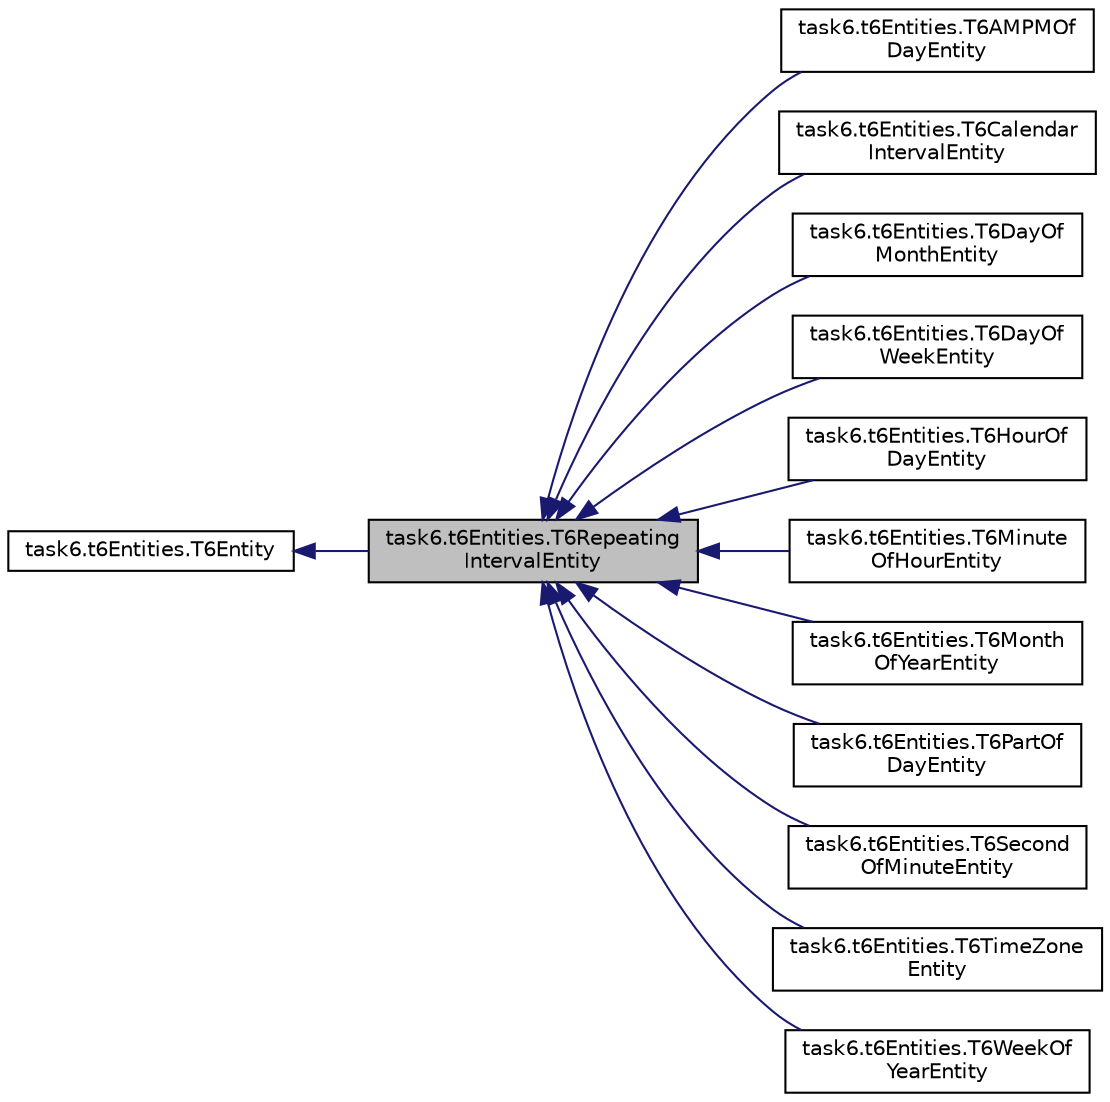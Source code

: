 digraph "task6.t6Entities.T6RepeatingIntervalEntity"
{
  edge [fontname="Helvetica",fontsize="10",labelfontname="Helvetica",labelfontsize="10"];
  node [fontname="Helvetica",fontsize="10",shape=record];
  rankdir="LR";
  Node0 [label="task6.t6Entities.T6Repeating\lIntervalEntity",height=0.2,width=0.4,color="black", fillcolor="grey75", style="filled", fontcolor="black"];
  Node1 -> Node0 [dir="back",color="midnightblue",fontsize="10",style="solid",fontname="Helvetica"];
  Node1 [label="task6.t6Entities.T6Entity",height=0.2,width=0.4,color="black", fillcolor="white", style="filled",URL="$classtask6_1_1t6_entities_1_1_t6_entity.html",tooltip="Class definitions for all TimeNorm entities - Intervals, Periods, Repeating-Intervals, and Operators. "];
  Node0 -> Node2 [dir="back",color="midnightblue",fontsize="10",style="solid",fontname="Helvetica"];
  Node2 [label="task6.t6Entities.T6AMPMOf\lDayEntity",height=0.2,width=0.4,color="black", fillcolor="white", style="filled",URL="$classtask6_1_1t6_entities_1_1_t6_a_m_p_m_of_day_entity.html"];
  Node0 -> Node3 [dir="back",color="midnightblue",fontsize="10",style="solid",fontname="Helvetica"];
  Node3 [label="task6.t6Entities.T6Calendar\lIntervalEntity",height=0.2,width=0.4,color="black", fillcolor="white", style="filled",URL="$classtask6_1_1t6_entities_1_1_t6_calendar_interval_entity.html",tooltip="Specifies a number of {days, weeks, months, etc}. "];
  Node0 -> Node4 [dir="back",color="midnightblue",fontsize="10",style="solid",fontname="Helvetica"];
  Node4 [label="task6.t6Entities.T6DayOf\lMonthEntity",height=0.2,width=0.4,color="black", fillcolor="white", style="filled",URL="$classtask6_1_1t6_entities_1_1_t6_day_of_month_entity.html"];
  Node0 -> Node5 [dir="back",color="midnightblue",fontsize="10",style="solid",fontname="Helvetica"];
  Node5 [label="task6.t6Entities.T6DayOf\lWeekEntity",height=0.2,width=0.4,color="black", fillcolor="white", style="filled",URL="$classtask6_1_1t6_entities_1_1_t6_day_of_week_entity.html"];
  Node0 -> Node6 [dir="back",color="midnightblue",fontsize="10",style="solid",fontname="Helvetica"];
  Node6 [label="task6.t6Entities.T6HourOf\lDayEntity",height=0.2,width=0.4,color="black", fillcolor="white", style="filled",URL="$classtask6_1_1t6_entities_1_1_t6_hour_of_day_entity.html"];
  Node0 -> Node7 [dir="back",color="midnightblue",fontsize="10",style="solid",fontname="Helvetica"];
  Node7 [label="task6.t6Entities.T6Minute\lOfHourEntity",height=0.2,width=0.4,color="black", fillcolor="white", style="filled",URL="$classtask6_1_1t6_entities_1_1_t6_minute_of_hour_entity.html"];
  Node0 -> Node8 [dir="back",color="midnightblue",fontsize="10",style="solid",fontname="Helvetica"];
  Node8 [label="task6.t6Entities.T6Month\lOfYearEntity",height=0.2,width=0.4,color="black", fillcolor="white", style="filled",URL="$classtask6_1_1t6_entities_1_1_t6_month_of_year_entity.html"];
  Node0 -> Node9 [dir="back",color="midnightblue",fontsize="10",style="solid",fontname="Helvetica"];
  Node9 [label="task6.t6Entities.T6PartOf\lDayEntity",height=0.2,width=0.4,color="black", fillcolor="white", style="filled",URL="$classtask6_1_1t6_entities_1_1_t6_part_of_day_entity.html"];
  Node0 -> Node10 [dir="back",color="midnightblue",fontsize="10",style="solid",fontname="Helvetica"];
  Node10 [label="task6.t6Entities.T6Second\lOfMinuteEntity",height=0.2,width=0.4,color="black", fillcolor="white", style="filled",URL="$classtask6_1_1t6_entities_1_1_t6_second_of_minute_entity.html"];
  Node0 -> Node11 [dir="back",color="midnightblue",fontsize="10",style="solid",fontname="Helvetica"];
  Node11 [label="task6.t6Entities.T6TimeZone\lEntity",height=0.2,width=0.4,color="black", fillcolor="white", style="filled",URL="$classtask6_1_1t6_entities_1_1_t6_time_zone_entity.html",tooltip="No special parameters, just identifies the location of a time zone in text. "];
  Node0 -> Node12 [dir="back",color="midnightblue",fontsize="10",style="solid",fontname="Helvetica"];
  Node12 [label="task6.t6Entities.T6WeekOf\lYearEntity",height=0.2,width=0.4,color="black", fillcolor="white", style="filled",URL="$classtask6_1_1t6_entities_1_1_t6_week_of_year_entity.html",tooltip="Based on the paper, I assume this takes a value to denote which week of the year. ..."];
}
